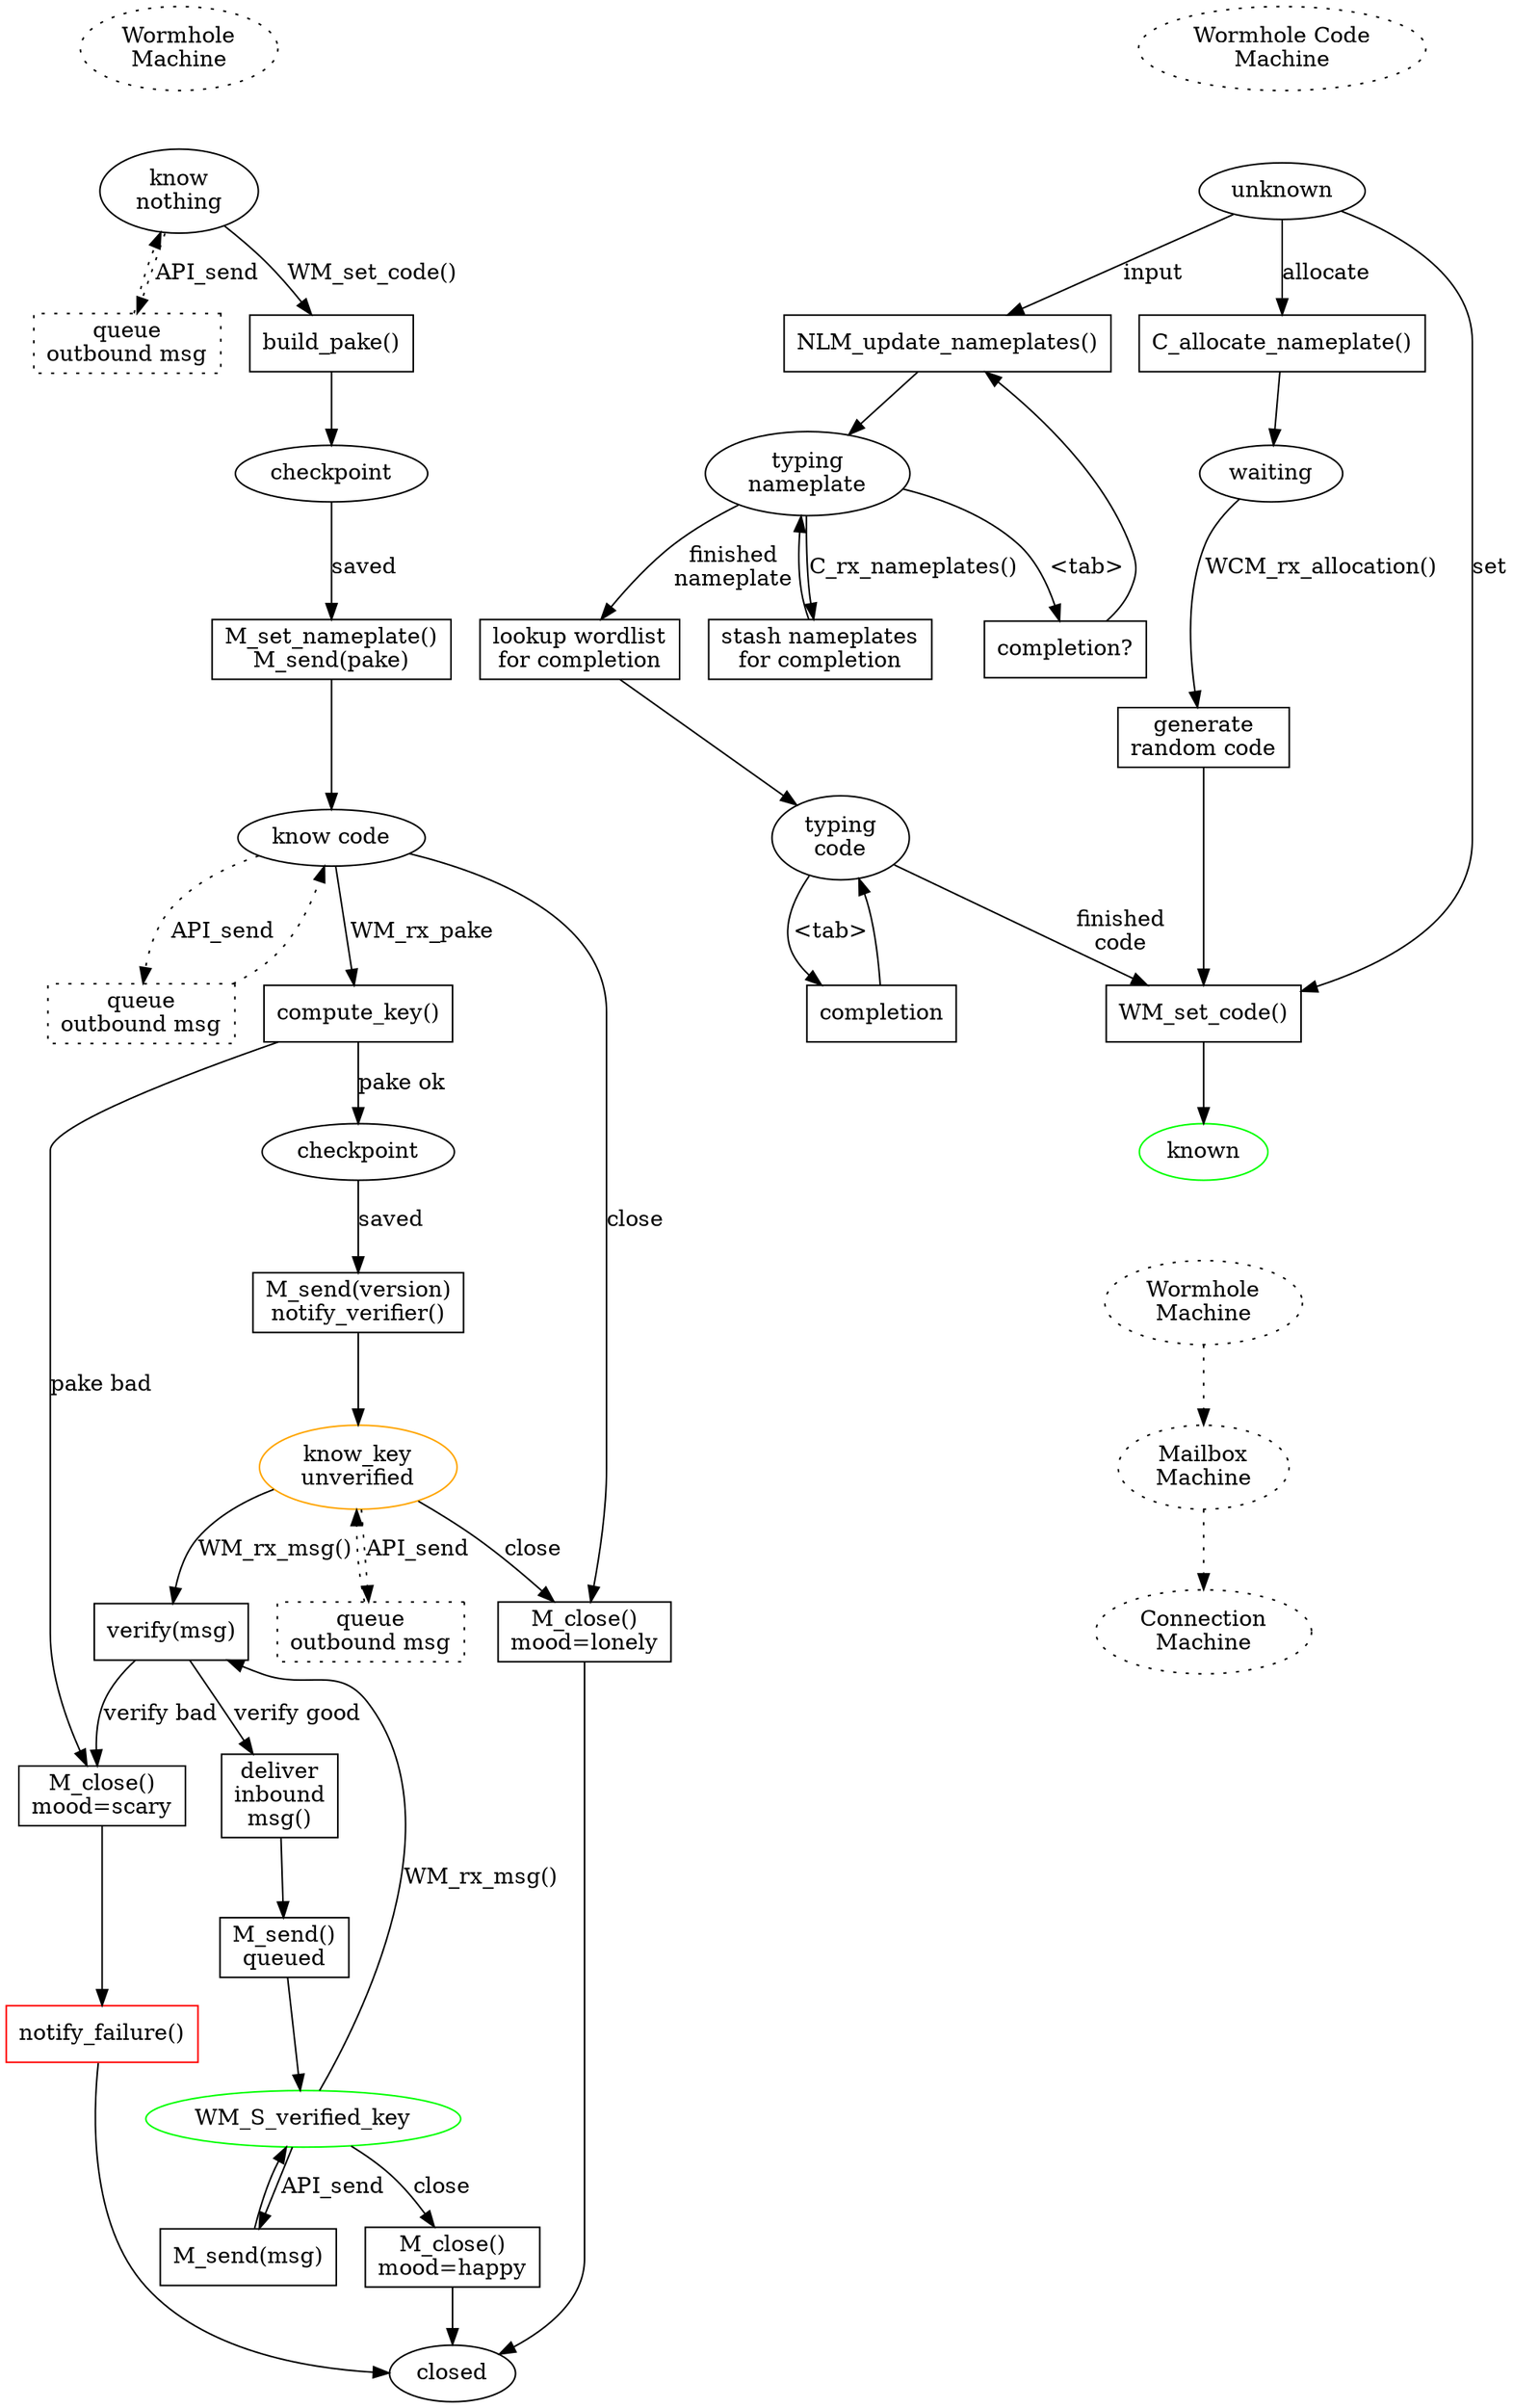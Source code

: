 digraph {

        /* could shave a RTT by committing to the nameplate early, before
        finishing the rest of the code input. While the user is still
        typing/completing the code, we claim the nameplate, open the mailbox,
        and retrieve the peer's PAKE message. Then as soon as the user
        finishes entering the code, we build our own PAKE message, send PAKE,
        compute the key, send VERSION. Starting from the Return, this saves
        two round trips. OTOH it adds consequences to hitting Tab. */

        WM_start [label="Wormhole\nMachine" style="dotted"]
        WM_start -> WM_S_nothing [style="invis"]

        WM_S_nothing [label="know\nnothing"]
        WM_S_nothing -> WM_P_queue1 [label="API_send" style="dotted"]
        WM_P_queue1 [shape="box" style="dotted" label="queue\noutbound msg"]
        WM_P_queue1 -> WM_S_nothing [style="dotted"]
        WM_S_nothing -> WM_P_build_pake [label="WM_set_code()"]

        WM_P_build_pake [shape="box" label="build_pake()"]
        WM_P_build_pake -> WM_S_save_pake
        WM_S_save_pake [label="checkpoint"]
        WM_S_save_pake -> WM_P_post_pake [label="saved"]

        WM_P_post_pake [label="M_set_nameplate()\nM_send(pake)" shape="box"]
        WM_P_post_pake -> WM_S_know_code

        WM_S_know_code [label="know code\n"]
        WM_S_know_code -> WM_P_queue2 [label="API_send" style="dotted"]
        WM_P_queue2 [shape="box" style="dotted" label="queue\noutbound msg"]
        WM_P_queue2 -> WM_S_know_code [style="dotted"]
        WM_S_know_code -> WM_P_compute_key [label="WM_rx_pake"]
        WM_S_know_code -> WM_P_mood_lonely [label="close"]

        WM_P_compute_key [label="compute_key()" shape="box"]
        WM_P_compute_key -> WM_P_save_key [label="pake ok"]
        WM_P_save_key [label="checkpoint"]
        WM_P_save_key -> WM_P_post_version [label="saved"]
        WM_P_compute_key -> WM_P_mood_scary [label="pake bad"]

        WM_P_mood_scary [shape="box" label="M_close()\nmood=scary"]
        WM_P_mood_scary -> WM_P_notify_failure

        WM_P_notify_failure [shape="box" label="notify_failure()" color="red"]
        WM_P_notify_failure -> WM_S_closed

        WM_P_post_version [label="M_send(version)\nnotify_verifier()" shape="box"]
        WM_P_post_version -> WM_S_know_key

        WM_S_know_key [label="know_key\nunverified" color="orange"]
        WM_S_know_key -> WM_P_queue3 [label="API_send" style="dotted"]
        WM_P_queue3 [shape="box" style="dotted" label="queue\noutbound msg"]
        WM_P_queue3 -> WM_S_know_key [style="dotted"]
        WM_S_know_key -> WM_P_verify [label="WM_rx_msg()"] /* version or phase */
        WM_S_know_key -> WM_P_mood_lonely [label="close"] /* more like impatient */

        WM_P_verify [label="verify(msg)" shape="box"]
        WM_P_verify -> WM_P_accept_msg [label="verify good"]
        WM_P_verify -> WM_P_mood_scary [label="verify bad"]

        WM_P_accept_msg [label="deliver\ninbound\nmsg()" shape="box"]
        WM_P_accept_msg -> WM_P_send_queued

        WM_P_send_queued [shape="box" label="M_send()\nqueued"]
        WM_P_send_queued -> WM_S_verified_key

        WM_S_verified_key [color="green"]
        WM_S_verified_key -> WM_P_verify [label="WM_rx_msg()"] /* probably phase */
        WM_S_verified_key -> WM_P_mood_happy [label="close"]
        WM_S_verified_key -> WM_P_send [label="API_send"]

        WM_P_mood_happy [shape="box" label="M_close()\nmood=happy"]
        WM_P_mood_happy -> WM_S_closed

        WM_P_mood_lonely [shape="box" label="M_close()\nmood=lonely"]
        WM_P_mood_lonely -> WM_S_closed

        WM_P_send [shape="box" label="M_send(msg)"]
        WM_P_send -> WM_S_verified_key

        WM_S_closed [label="closed"]


        WCM_start [label="Wormhole Code\nMachine" style="dotted"]
        WCM_start -> WCM_S_unknown [style="invis"]
        WCM_S_unknown [label="unknown"]
        WCM_S_unknown -> WCM_P_set_code [label="set"]
        WCM_P_set_code [shape="box" label="WM_set_code()"]
        WCM_P_set_code -> WCM_S_known
        WCM_S_known [label="known" color="green"]

        WCM_S_unknown -> WCM_P_list_nameplates [label="input"]
        WCM_S_typing_nameplate [label="typing\nnameplate"]

        WCM_S_typing_nameplate -> WCM_P_nameplate_completion [label="<tab>"]
        WCM_P_nameplate_completion [shape="box" label="completion?"]
        WCM_P_nameplate_completion -> WCM_P_list_nameplates
        WCM_P_list_nameplates [shape="box" label="NLM_update_nameplates()"]
        WCM_P_list_nameplates -> WCM_S_typing_nameplate

        WCM_S_typing_nameplate -> WCM_P_got_nameplates [label="C_rx_nameplates()"]
        WCM_P_got_nameplates [shape="box" label="stash nameplates\nfor completion"]
        WCM_P_got_nameplates -> WCM_S_typing_nameplate
        WCM_S_typing_nameplate -> WCM_P_finish_nameplate [label="finished\nnameplate"]
        WCM_P_finish_nameplate [shape="box" label="lookup wordlist\nfor completion"]
        WCM_P_finish_nameplate -> WCM_S_typing_code
        WCM_S_typing_code [label="typing\ncode"]
        WCM_S_typing_code -> WCM_P_code_completion [label="<tab>"]
        WCM_P_code_completion [shape="box" label="completion"]
        WCM_P_code_completion -> WCM_S_typing_code

        WCM_S_typing_code -> WCM_P_set_code [label="finished\ncode"]

        WCM_S_unknown -> WCM_P_allocate [label="allocate"]
        WCM_P_allocate [shape="box" label="C_allocate_nameplate()"]
        WCM_P_allocate -> WCM_S_allocate_waiting
        WCM_S_allocate_waiting [label="waiting"]
        WCM_S_allocate_waiting -> WCM_P_allocate_generate [label="WCM_rx_allocation()"]
        WCM_P_allocate_generate [shape="box" label="generate\nrandom code"]
        WCM_P_allocate_generate -> WCM_P_set_code
        
        
        /*
        NM_start [label="Nameplate\nMachine" style="dotted"]
        NM_start -> NM_S_unclaimed [style="invis"]
        NM_S_unclaimed [label="no nameplate"]
        NM_S_unclaimed -> NM_S_unclaimed [label="NM_release()"]
        NM_P_set_nameplate [shape="box" label="post_claim()"]
        NM_S_unclaimed -> NM_P_set_nameplate [label="NM_set_nameplate()"]
        NM_S_claiming [label="claim pending"]
        NM_P_set_nameplate -> NM_S_claiming
        NM_S_claiming -> NM_P_rx_claimed [label="rx claimed"]
        NM_P_rx_claimed [label="MM_set_mailbox()" shape="box"]
        NM_P_rx_claimed -> NM_S_claimed
        NM_S_claimed [label="claimed"]
        NM_S_claimed -> NM_P_release [label="NM_release()"]
        NM_P_release [shape="box" label="post_release()"]
        NM_P_release -> NM_S_releasing
        NM_S_releasing [label="release pending"]
        NM_S_releasing -> NM_S_releasing [label="NM_release()"]
        NM_S_releasing -> NM_S_released [label="rx released"]
        NM_S_released [label="released"]
        NM_S_released -> NM_S_released [label="NM_release()"]
        */

        /*
        MM_start [label="Mailbox\nMachine" style="dotted"]
        MM_start -> MM_S_want_mailbox [style="invis"]
        MM_S_want_mailbox [label="want mailbox"]
        MM_S_want_mailbox -> MM_P_queue1 [label="MM_send()" style="dotted"]
        MM_P_queue1 [shape="box" style="dotted" label="queue message"]
        MM_P_queue1 -> MM_S_want_mailbox [style="dotted"]
        MM_P_open_mailbox [shape="box" label="post_open()"]
        MM_S_want_mailbox -> MM_P_open_mailbox [label="set_mailbox()"]
        MM_P_send_queued [shape="box" label="post add() for\nqueued messages"]
        MM_P_open_mailbox -> MM_P_send_queued
        MM_P_send_queued -> MM_S_open
        MM_S_open [label="open\n(unused)"]
        MM_S_open -> MM_P_send1 [label="MM_send()"]
        MM_P_send1 [shape="box" label="post add()\nfor message"]
        MM_P_send1 -> MM_S_open
        MM_S_open -> MM_P_release1 [label="MM_close()"]
        MM_P_release1 [shape="box" label="NM_release()"]
        MM_P_release1 -> MM_P_close

        MM_S_open -> MM_P_rx [label="rx message"]
        MM_P_rx [shape="box" label="WM_rx_pake()\nor WM_rx_msg()"]
        MM_P_rx -> MM_P_release2
        MM_P_release2 [shape="box" label="NM_release()"]
        MM_P_release2 -> MM_S_used
        MM_S_used [label="open\n(used)"]
        MM_S_used -> MM_P_rx [label="rx message"]
        MM_S_used -> MM_P_send2 [label="MM_send()"]
        MM_P_send2 [shape="box" label="post add()\nfor message"]
        MM_P_send2 -> MM_S_used
        MM_S_used -> MM_P_close [label="MM_close()"]
        MM_P_close [shape="box" label="post_close(mood)"]
        MM_P_close -> MM_S_closing
        MM_S_closing [label="waiting"]
        MM_S_closing -> MM_S_closing [label="MM_close()"]
        MM_S_closing -> MM_S_closed [label="rx closed"]
        MM_S_closed [label="closed"]
        MM_S_closed -> MM_S_closed [label="MM_close()"]
        */

        /* upgrading to new PAKE algorithm, the slower form (the faster form
        puts the pake_abilities record in the nameplate_info message) */
        /*
        P2_start [label="(PAKE\nupgrade)\nstart"]
        P2_start -> P2_P_send_abilities [label="set_code()"]
        P2_P_send_abilities [shape="box" label="send pake_abilities"]
        P2_P_send_abilities -> P2_wondering
        P2_wondering [label="waiting\nwondering"]
        P2_wondering -> P2_P_send_pakev1 [label="rx pake_v1"]
        P2_P_send_pakev1 [shape="box" label="send pake_v1"]
        P2_P_send_pakev1 -> P2_P_process_v1
        P2_P_process_v1 [shape="box" label="process v1"]
        P2_wondering -> P2_P_find_max [label="rx pake_abilities"]
        P2_P_find_max [shape="box" label="find max"]
        P2_P_find_max -> P2_P_send_pakev2
        P2_P_send_pakev2
        P2_P_send_pakev2 [shape="box" label="send pake_v2"]
        P2_P_send_pakev2 -> P2_P_process_v2 [label="rx pake_v2"]
        P2_P_process_v2 [shape="box" label="process v2"]
        */

        WCM_S_known -> O_WM [style="invis"]
        O_WM [label="Wormhole\nMachine" style="dotted"]
        O_WM -> O_MM [style="dotted"]
        O_MM [label="Mailbox\nMachine" style="dotted"]
        O_MM -> O_CM [style="dotted"]
        O_CM [label="Connection\nMachine" style="dotted"]
}

